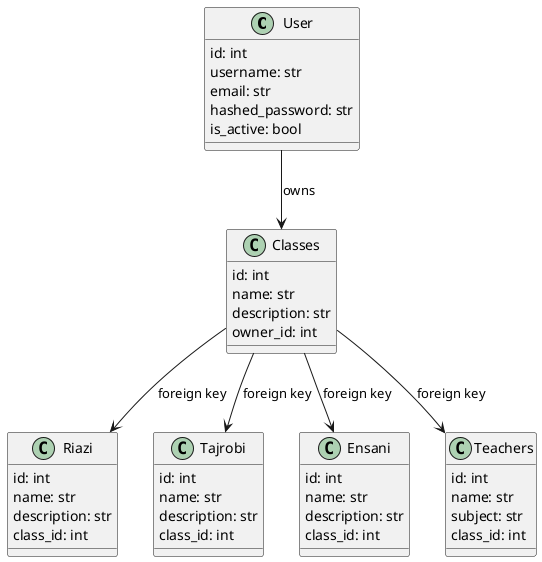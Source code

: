 @startuml

class User {
    id: int
    username: str
    email: str
    hashed_password: str
    is_active: bool
}

class Classes {
    id: int
    name: str
    description: str
    owner_id: int
}

class Riazi {
    id: int
    name: str
    description: str
    class_id: int
}

class Tajrobi {
    id: int
    name: str
    description: str
    class_id: int
}

class Ensani {
    id: int
    name: str
    description: str
    class_id: int
}

class Teachers {
    id: int
    name: str
    subject: str
    class_id: int
}

User --> Classes : owns
Classes --> Riazi : foreign key
Classes --> Tajrobi : foreign key
Classes --> Ensani : foreign key
Classes --> Teachers : foreign key

@enduml